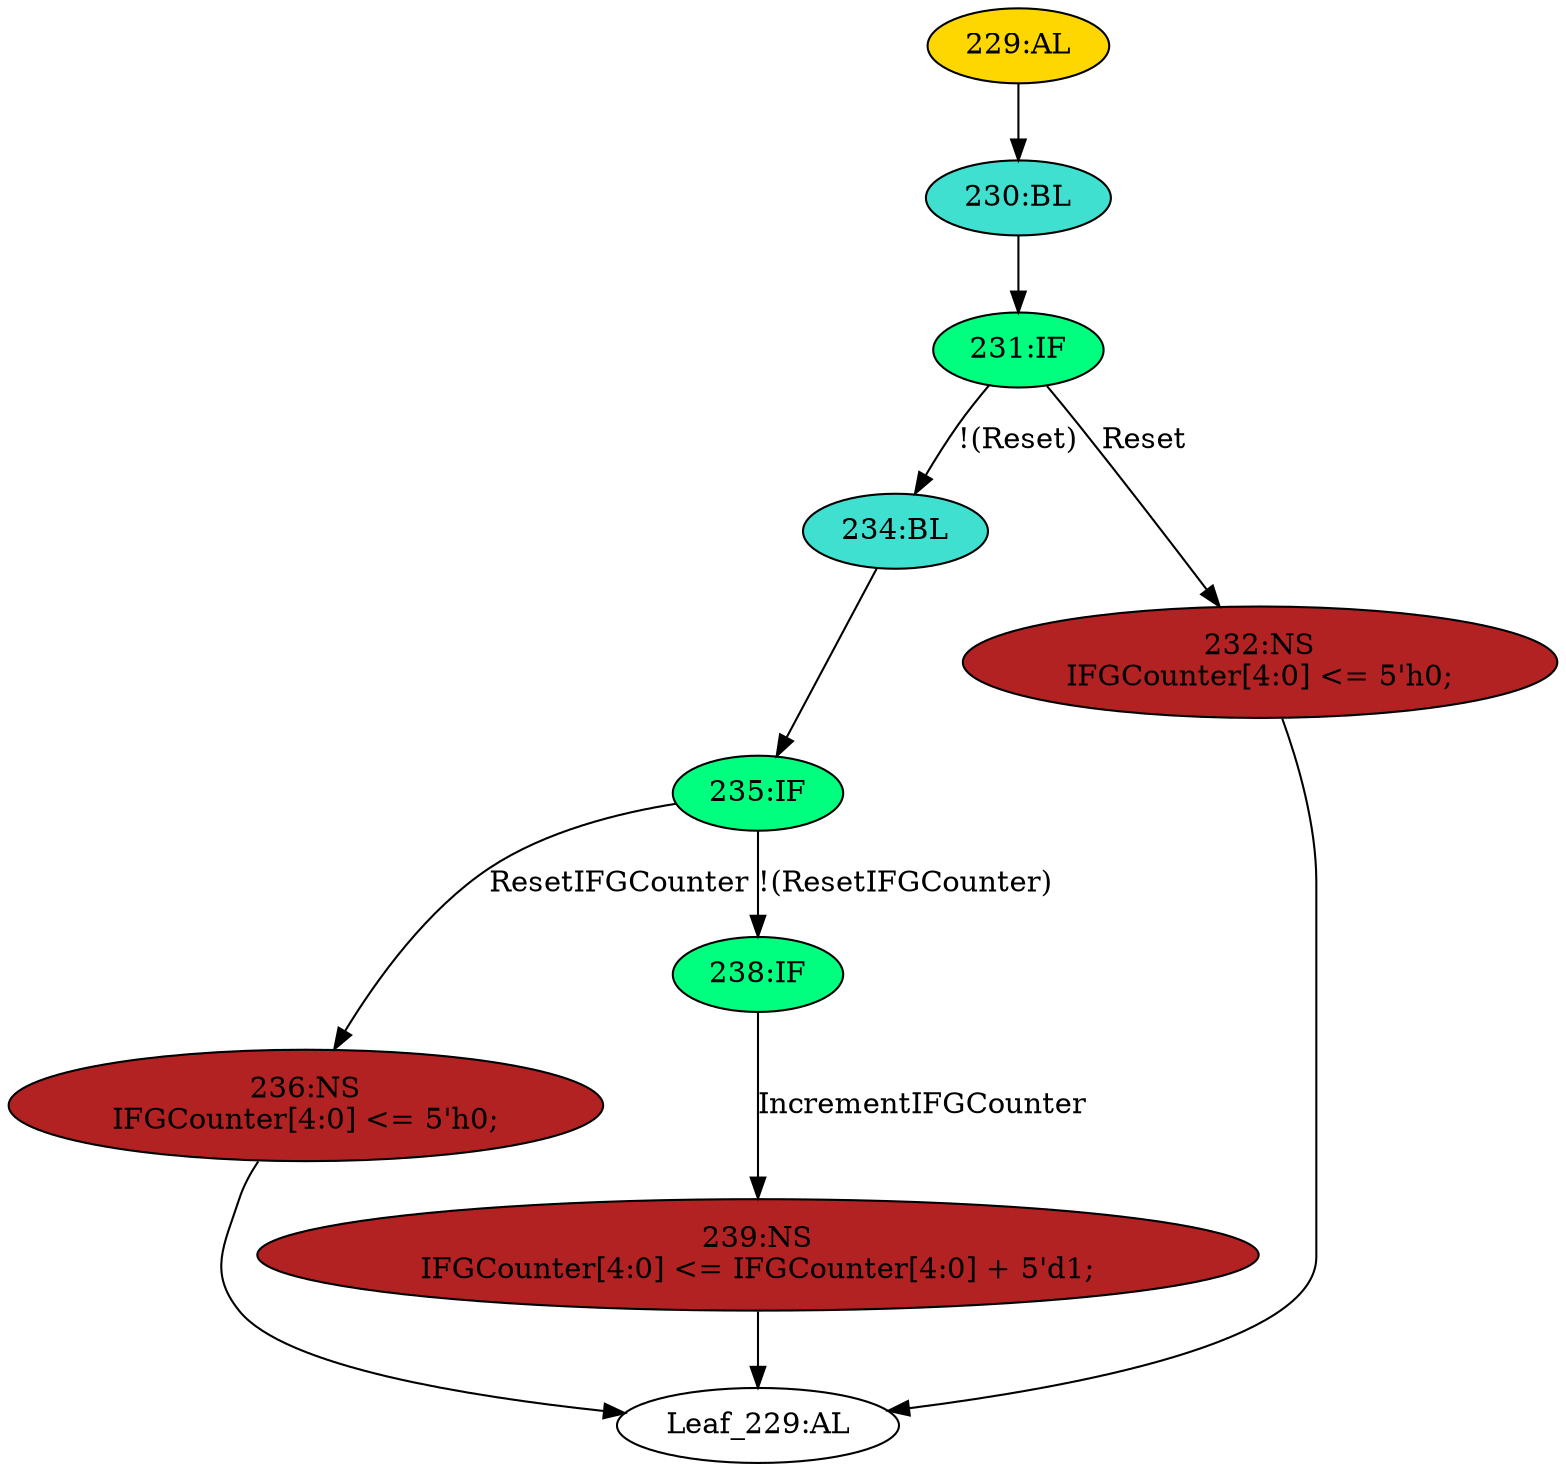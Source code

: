 strict digraph "" {
	node [label="\N"];
	"229:AL"	 [ast="<pyverilog.vparser.ast.Always object at 0x7f9a3ca40a10>",
		clk_sens=True,
		fillcolor=gold,
		label="229:AL",
		sens="['MRxClk', 'Reset']",
		statements="[]",
		style=filled,
		typ=Always,
		use_var="['Reset', 'ResetIFGCounter', 'IncrementIFGCounter', 'IFGCounter']"];
	"230:BL"	 [ast="<pyverilog.vparser.ast.Block object at 0x7f9a3ca40b90>",
		fillcolor=turquoise,
		label="230:BL",
		statements="[]",
		style=filled,
		typ=Block];
	"229:AL" -> "230:BL"	 [cond="[]",
		lineno=None];
	"236:NS"	 [ast="<pyverilog.vparser.ast.NonblockingSubstitution object at 0x7f9a3c9ca150>",
		fillcolor=firebrick,
		label="236:NS
IFGCounter[4:0] <= 5'h0;",
		statements="[<pyverilog.vparser.ast.NonblockingSubstitution object at 0x7f9a3c9ca150>]",
		style=filled,
		typ=NonblockingSubstitution];
	"Leaf_229:AL"	 [def_var="['IFGCounter']",
		label="Leaf_229:AL"];
	"236:NS" -> "Leaf_229:AL"	 [cond="[]",
		lineno=None];
	"234:BL"	 [ast="<pyverilog.vparser.ast.Block object at 0x7f9a3ca40c50>",
		fillcolor=turquoise,
		label="234:BL",
		statements="[]",
		style=filled,
		typ=Block];
	"235:IF"	 [ast="<pyverilog.vparser.ast.IfStatement object at 0x7f9a3ca40c90>",
		fillcolor=springgreen,
		label="235:IF",
		statements="[]",
		style=filled,
		typ=IfStatement];
	"234:BL" -> "235:IF"	 [cond="[]",
		lineno=None];
	"239:NS"	 [ast="<pyverilog.vparser.ast.NonblockingSubstitution object at 0x7f9a3ca40d50>",
		fillcolor=firebrick,
		label="239:NS
IFGCounter[4:0] <= IFGCounter[4:0] + 5'd1;",
		statements="[<pyverilog.vparser.ast.NonblockingSubstitution object at 0x7f9a3ca40d50>]",
		style=filled,
		typ=NonblockingSubstitution];
	"239:NS" -> "Leaf_229:AL"	 [cond="[]",
		lineno=None];
	"232:NS"	 [ast="<pyverilog.vparser.ast.NonblockingSubstitution object at 0x7f9a3c9ca390>",
		fillcolor=firebrick,
		label="232:NS
IFGCounter[4:0] <= 5'h0;",
		statements="[<pyverilog.vparser.ast.NonblockingSubstitution object at 0x7f9a3c9ca390>]",
		style=filled,
		typ=NonblockingSubstitution];
	"232:NS" -> "Leaf_229:AL"	 [cond="[]",
		lineno=None];
	"231:IF"	 [ast="<pyverilog.vparser.ast.IfStatement object at 0x7f9a3ca40bd0>",
		fillcolor=springgreen,
		label="231:IF",
		statements="[]",
		style=filled,
		typ=IfStatement];
	"230:BL" -> "231:IF"	 [cond="[]",
		lineno=None];
	"231:IF" -> "234:BL"	 [cond="['Reset']",
		label="!(Reset)",
		lineno=231];
	"231:IF" -> "232:NS"	 [cond="['Reset']",
		label=Reset,
		lineno=231];
	"238:IF"	 [ast="<pyverilog.vparser.ast.IfStatement object at 0x7f9a3ca40cd0>",
		fillcolor=springgreen,
		label="238:IF",
		statements="[]",
		style=filled,
		typ=IfStatement];
	"238:IF" -> "239:NS"	 [cond="['IncrementIFGCounter']",
		label=IncrementIFGCounter,
		lineno=238];
	"235:IF" -> "236:NS"	 [cond="['ResetIFGCounter']",
		label=ResetIFGCounter,
		lineno=235];
	"235:IF" -> "238:IF"	 [cond="['ResetIFGCounter']",
		label="!(ResetIFGCounter)",
		lineno=235];
}
